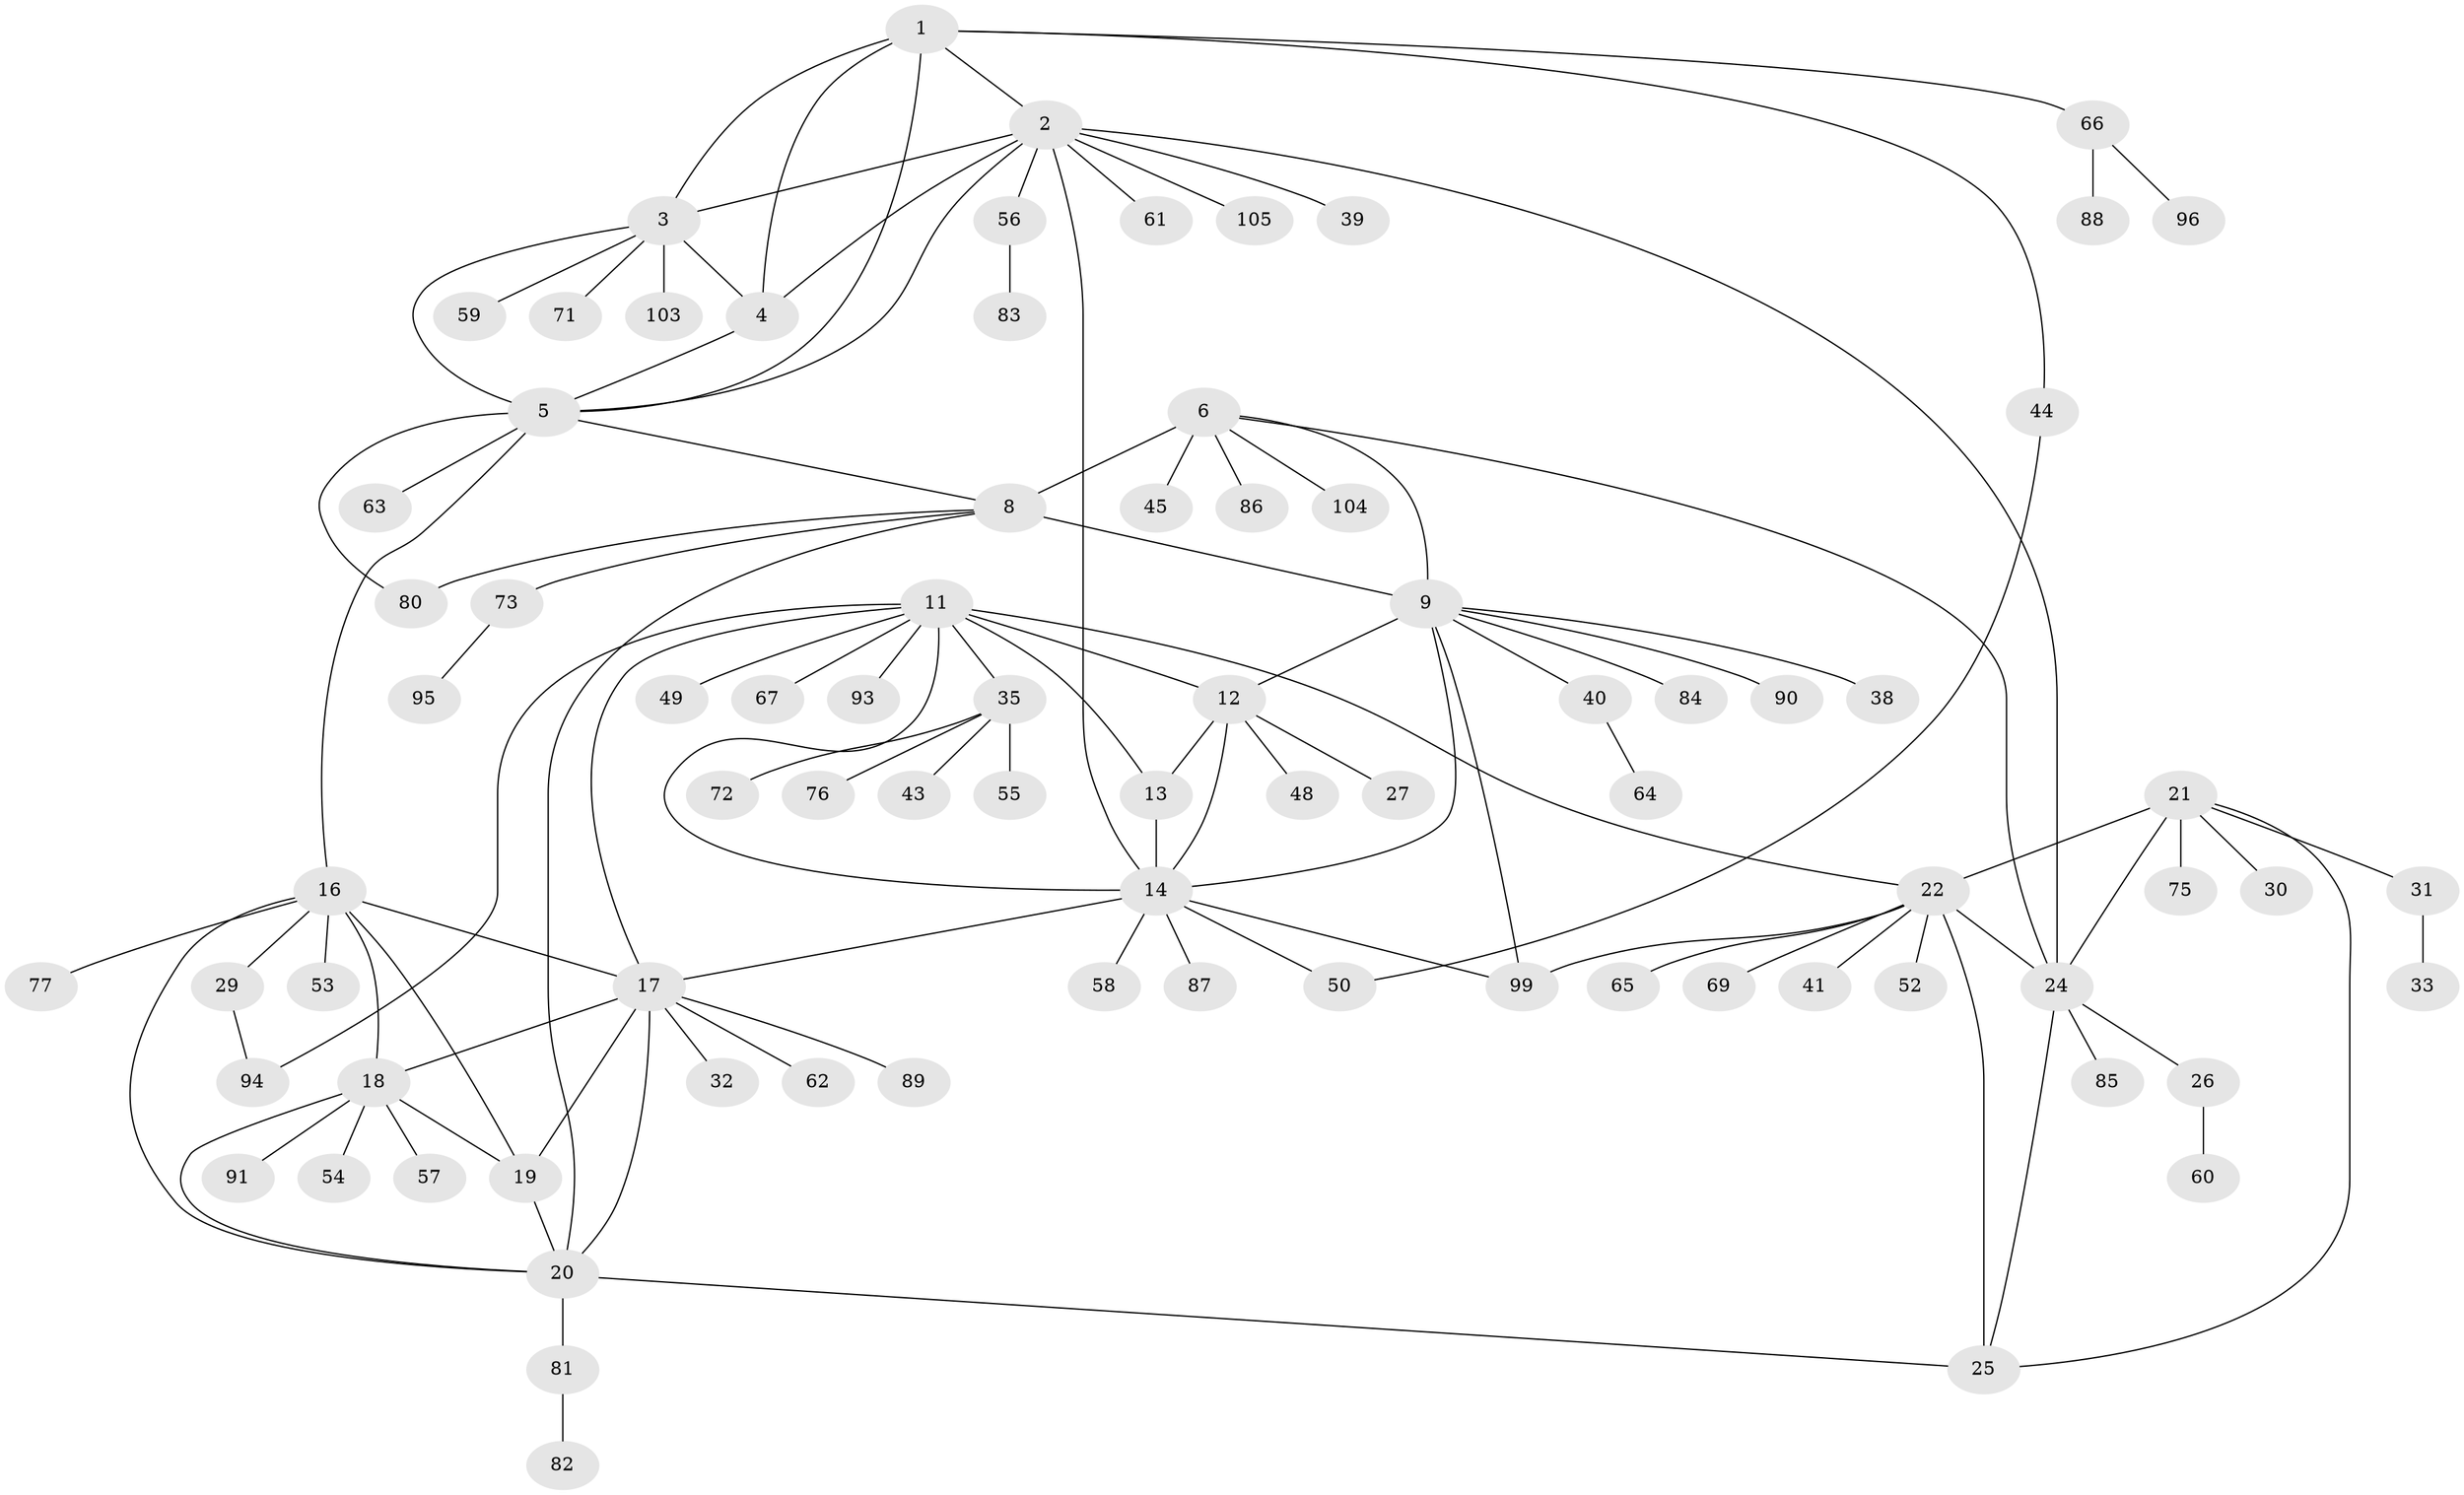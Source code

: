 // Generated by graph-tools (version 1.1) at 2025/24/03/03/25 07:24:16]
// undirected, 82 vertices, 113 edges
graph export_dot {
graph [start="1"]
  node [color=gray90,style=filled];
  1 [super="+92"];
  2 [super="+34"];
  3 [super="+102"];
  4;
  5;
  6 [super="+7"];
  8 [super="+10"];
  9 [super="+37"];
  11 [super="+36"];
  12 [super="+28"];
  13;
  14 [super="+15"];
  16 [super="+47"];
  17 [super="+46"];
  18 [super="+51"];
  19 [super="+101"];
  20 [super="+70"];
  21 [super="+79"];
  22 [super="+23"];
  24 [super="+68"];
  25;
  26 [super="+42"];
  27;
  29;
  30;
  31;
  32;
  33;
  35 [super="+78"];
  38;
  39;
  40;
  41;
  43;
  44 [super="+74"];
  45;
  48;
  49;
  50;
  52;
  53;
  54;
  55;
  56 [super="+98"];
  57;
  58;
  59;
  60 [super="+97"];
  61;
  62;
  63;
  64;
  65;
  66;
  67;
  69;
  71;
  72;
  73;
  75;
  76;
  77;
  80;
  81;
  82;
  83;
  84;
  85;
  86;
  87;
  88;
  89;
  90;
  91;
  93;
  94;
  95;
  96;
  99 [super="+100"];
  103;
  104;
  105;
  1 -- 2;
  1 -- 3;
  1 -- 4;
  1 -- 5;
  1 -- 44;
  1 -- 66;
  2 -- 3;
  2 -- 4;
  2 -- 5;
  2 -- 14;
  2 -- 24;
  2 -- 39;
  2 -- 56;
  2 -- 61;
  2 -- 105;
  3 -- 4;
  3 -- 5;
  3 -- 59;
  3 -- 71;
  3 -- 103;
  4 -- 5;
  5 -- 8;
  5 -- 16;
  5 -- 63;
  5 -- 80;
  6 -- 8 [weight=4];
  6 -- 9 [weight=2];
  6 -- 24;
  6 -- 45;
  6 -- 104;
  6 -- 86;
  8 -- 9 [weight=2];
  8 -- 73;
  8 -- 80;
  8 -- 20;
  9 -- 12;
  9 -- 38;
  9 -- 40;
  9 -- 84;
  9 -- 90;
  9 -- 99;
  9 -- 14;
  11 -- 12;
  11 -- 13;
  11 -- 14 [weight=2];
  11 -- 17;
  11 -- 22;
  11 -- 35;
  11 -- 49;
  11 -- 67;
  11 -- 93;
  11 -- 94;
  12 -- 13;
  12 -- 14 [weight=2];
  12 -- 27;
  12 -- 48;
  13 -- 14 [weight=2];
  14 -- 50;
  14 -- 58;
  14 -- 99;
  14 -- 87;
  14 -- 17;
  16 -- 17;
  16 -- 18;
  16 -- 19;
  16 -- 20;
  16 -- 29;
  16 -- 53;
  16 -- 77;
  17 -- 18;
  17 -- 19;
  17 -- 20;
  17 -- 32;
  17 -- 62;
  17 -- 89;
  18 -- 19;
  18 -- 20;
  18 -- 54;
  18 -- 57;
  18 -- 91;
  19 -- 20;
  20 -- 25;
  20 -- 81;
  21 -- 22 [weight=2];
  21 -- 24;
  21 -- 25;
  21 -- 30;
  21 -- 31;
  21 -- 75;
  22 -- 24 [weight=2];
  22 -- 25 [weight=2];
  22 -- 52;
  22 -- 69;
  22 -- 65;
  22 -- 41;
  22 -- 99;
  24 -- 25;
  24 -- 26;
  24 -- 85;
  26 -- 60;
  29 -- 94;
  31 -- 33;
  35 -- 43;
  35 -- 55;
  35 -- 72;
  35 -- 76;
  40 -- 64;
  44 -- 50;
  56 -- 83;
  66 -- 88;
  66 -- 96;
  73 -- 95;
  81 -- 82;
}
